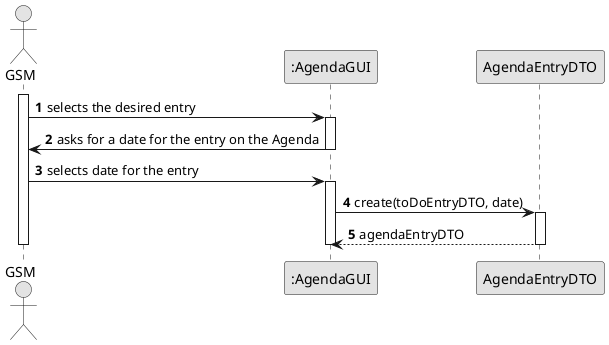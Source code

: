 @startuml
skinparam monochrome true
skinparam packageStyle rectangle
skinparam shadowing false

autonumber

actor "GSM" as Employee
participant ":AgendaGUI" as UI
participant "AgendaEntryDTO"

activate Employee

    Employee -> UI : selects the desired entry
    activate UI

        UI -> Employee : asks for a date for the entry on the Agenda
    deactivate UI

    Employee -> UI : selects date for the entry
    activate UI

        UI -> AgendaEntryDTO : create(toDoEntryDTO, date)
        activate AgendaEntryDTO
        UI <-- AgendaEntryDTO : agendaEntryDTO
        deactivate AgendaEntryDTO

deactivate UI
deactivate Employee
@enduml
